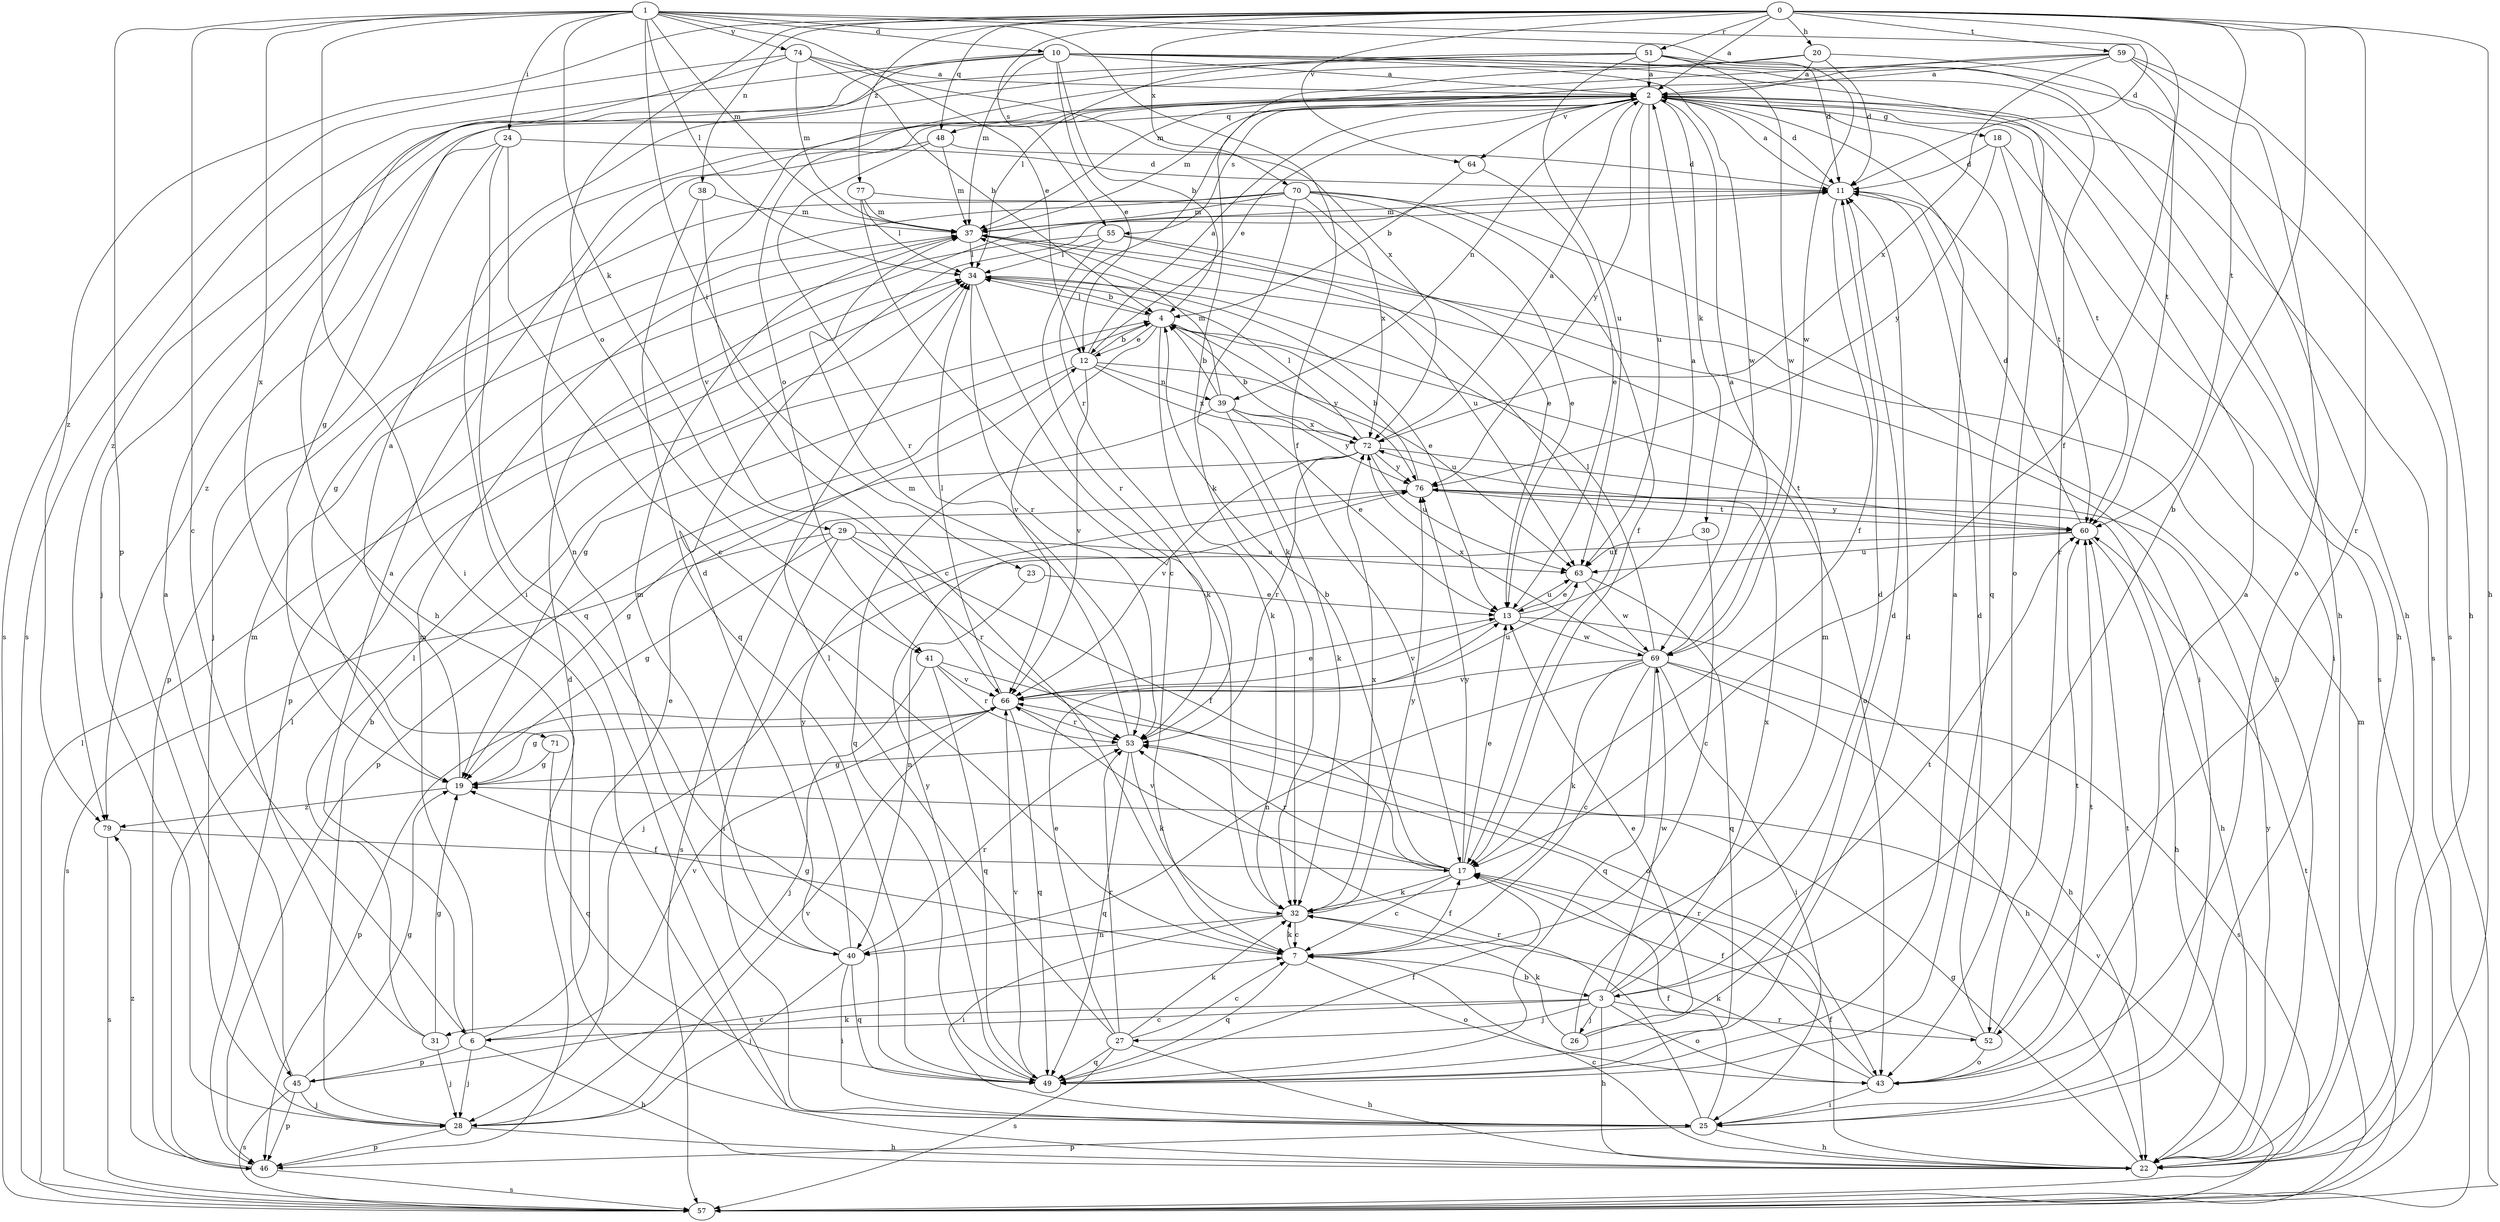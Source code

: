 strict digraph  {
0;
1;
2;
3;
4;
6;
7;
10;
11;
12;
13;
17;
18;
19;
20;
22;
23;
24;
25;
26;
27;
28;
29;
30;
31;
32;
34;
37;
38;
39;
40;
41;
43;
45;
46;
48;
49;
51;
52;
53;
55;
57;
59;
60;
63;
64;
66;
69;
70;
71;
72;
74;
76;
77;
79;
0 -> 2  [label=a];
0 -> 3  [label=b];
0 -> 17  [label=f];
0 -> 20  [label=h];
0 -> 22  [label=h];
0 -> 38  [label=n];
0 -> 41  [label=o];
0 -> 48  [label=q];
0 -> 51  [label=r];
0 -> 52  [label=r];
0 -> 55  [label=s];
0 -> 59  [label=t];
0 -> 60  [label=t];
0 -> 64  [label=v];
0 -> 70  [label=x];
0 -> 77  [label=z];
0 -> 79  [label=z];
1 -> 6  [label=c];
1 -> 10  [label=d];
1 -> 11  [label=d];
1 -> 12  [label=e];
1 -> 17  [label=f];
1 -> 23  [label=i];
1 -> 24  [label=i];
1 -> 25  [label=i];
1 -> 29  [label=k];
1 -> 34  [label=l];
1 -> 37  [label=m];
1 -> 45  [label=p];
1 -> 69  [label=w];
1 -> 71  [label=x];
1 -> 74  [label=y];
2 -> 11  [label=d];
2 -> 12  [label=e];
2 -> 18  [label=g];
2 -> 22  [label=h];
2 -> 30  [label=k];
2 -> 37  [label=m];
2 -> 39  [label=n];
2 -> 41  [label=o];
2 -> 48  [label=q];
2 -> 49  [label=q];
2 -> 55  [label=s];
2 -> 57  [label=s];
2 -> 60  [label=t];
2 -> 63  [label=u];
2 -> 64  [label=v];
2 -> 76  [label=y];
3 -> 6  [label=c];
3 -> 11  [label=d];
3 -> 22  [label=h];
3 -> 26  [label=j];
3 -> 27  [label=j];
3 -> 31  [label=k];
3 -> 43  [label=o];
3 -> 52  [label=r];
3 -> 60  [label=t];
3 -> 69  [label=w];
3 -> 72  [label=x];
4 -> 12  [label=e];
4 -> 19  [label=g];
4 -> 32  [label=k];
4 -> 34  [label=l];
4 -> 43  [label=o];
4 -> 66  [label=v];
4 -> 76  [label=y];
6 -> 2  [label=a];
6 -> 12  [label=e];
6 -> 22  [label=h];
6 -> 28  [label=j];
6 -> 37  [label=m];
6 -> 45  [label=p];
6 -> 66  [label=v];
7 -> 3  [label=b];
7 -> 17  [label=f];
7 -> 19  [label=g];
7 -> 32  [label=k];
7 -> 43  [label=o];
7 -> 49  [label=q];
10 -> 2  [label=a];
10 -> 4  [label=b];
10 -> 12  [label=e];
10 -> 22  [label=h];
10 -> 25  [label=i];
10 -> 28  [label=j];
10 -> 37  [label=m];
10 -> 43  [label=o];
10 -> 52  [label=r];
10 -> 57  [label=s];
10 -> 69  [label=w];
11 -> 2  [label=a];
11 -> 17  [label=f];
11 -> 25  [label=i];
11 -> 37  [label=m];
12 -> 2  [label=a];
12 -> 4  [label=b];
12 -> 39  [label=n];
12 -> 46  [label=p];
12 -> 63  [label=u];
12 -> 66  [label=v];
12 -> 72  [label=x];
13 -> 2  [label=a];
13 -> 22  [label=h];
13 -> 63  [label=u];
13 -> 66  [label=v];
13 -> 69  [label=w];
17 -> 4  [label=b];
17 -> 7  [label=c];
17 -> 13  [label=e];
17 -> 32  [label=k];
17 -> 53  [label=r];
17 -> 66  [label=v];
17 -> 76  [label=y];
18 -> 11  [label=d];
18 -> 57  [label=s];
18 -> 60  [label=t];
18 -> 76  [label=y];
19 -> 2  [label=a];
19 -> 79  [label=z];
20 -> 2  [label=a];
20 -> 11  [label=d];
20 -> 22  [label=h];
20 -> 32  [label=k];
20 -> 66  [label=v];
22 -> 7  [label=c];
22 -> 17  [label=f];
22 -> 19  [label=g];
22 -> 76  [label=y];
23 -> 13  [label=e];
23 -> 40  [label=n];
24 -> 7  [label=c];
24 -> 11  [label=d];
24 -> 28  [label=j];
24 -> 49  [label=q];
24 -> 79  [label=z];
25 -> 17  [label=f];
25 -> 22  [label=h];
25 -> 46  [label=p];
25 -> 53  [label=r];
25 -> 60  [label=t];
26 -> 11  [label=d];
26 -> 13  [label=e];
26 -> 32  [label=k];
26 -> 37  [label=m];
27 -> 7  [label=c];
27 -> 13  [label=e];
27 -> 22  [label=h];
27 -> 32  [label=k];
27 -> 34  [label=l];
27 -> 49  [label=q];
27 -> 53  [label=r];
27 -> 57  [label=s];
28 -> 4  [label=b];
28 -> 22  [label=h];
28 -> 46  [label=p];
28 -> 66  [label=v];
29 -> 17  [label=f];
29 -> 19  [label=g];
29 -> 25  [label=i];
29 -> 53  [label=r];
29 -> 57  [label=s];
29 -> 63  [label=u];
30 -> 7  [label=c];
30 -> 63  [label=u];
31 -> 19  [label=g];
31 -> 28  [label=j];
31 -> 34  [label=l];
31 -> 37  [label=m];
32 -> 7  [label=c];
32 -> 25  [label=i];
32 -> 40  [label=n];
32 -> 72  [label=x];
32 -> 76  [label=y];
34 -> 4  [label=b];
34 -> 13  [label=e];
34 -> 32  [label=k];
34 -> 53  [label=r];
37 -> 34  [label=l];
37 -> 63  [label=u];
38 -> 7  [label=c];
38 -> 37  [label=m];
38 -> 49  [label=q];
39 -> 4  [label=b];
39 -> 13  [label=e];
39 -> 32  [label=k];
39 -> 37  [label=m];
39 -> 49  [label=q];
39 -> 72  [label=x];
39 -> 76  [label=y];
40 -> 11  [label=d];
40 -> 25  [label=i];
40 -> 28  [label=j];
40 -> 37  [label=m];
40 -> 49  [label=q];
40 -> 53  [label=r];
40 -> 76  [label=y];
41 -> 28  [label=j];
41 -> 43  [label=o];
41 -> 49  [label=q];
41 -> 53  [label=r];
41 -> 66  [label=v];
43 -> 2  [label=a];
43 -> 25  [label=i];
43 -> 32  [label=k];
43 -> 53  [label=r];
43 -> 60  [label=t];
45 -> 2  [label=a];
45 -> 7  [label=c];
45 -> 19  [label=g];
45 -> 28  [label=j];
45 -> 46  [label=p];
45 -> 57  [label=s];
46 -> 11  [label=d];
46 -> 34  [label=l];
46 -> 57  [label=s];
46 -> 79  [label=z];
48 -> 11  [label=d];
48 -> 37  [label=m];
48 -> 40  [label=n];
48 -> 53  [label=r];
49 -> 2  [label=a];
49 -> 11  [label=d];
49 -> 17  [label=f];
49 -> 66  [label=v];
49 -> 76  [label=y];
51 -> 2  [label=a];
51 -> 11  [label=d];
51 -> 19  [label=g];
51 -> 34  [label=l];
51 -> 57  [label=s];
51 -> 63  [label=u];
51 -> 69  [label=w];
51 -> 79  [label=z];
52 -> 11  [label=d];
52 -> 17  [label=f];
52 -> 43  [label=o];
52 -> 60  [label=t];
53 -> 19  [label=g];
53 -> 32  [label=k];
53 -> 37  [label=m];
53 -> 49  [label=q];
55 -> 17  [label=f];
55 -> 25  [label=i];
55 -> 34  [label=l];
55 -> 46  [label=p];
55 -> 53  [label=r];
57 -> 34  [label=l];
57 -> 37  [label=m];
57 -> 60  [label=t];
57 -> 66  [label=v];
59 -> 2  [label=a];
59 -> 22  [label=h];
59 -> 37  [label=m];
59 -> 43  [label=o];
59 -> 53  [label=r];
59 -> 60  [label=t];
59 -> 72  [label=x];
60 -> 11  [label=d];
60 -> 22  [label=h];
60 -> 28  [label=j];
60 -> 63  [label=u];
60 -> 76  [label=y];
63 -> 13  [label=e];
63 -> 49  [label=q];
63 -> 69  [label=w];
64 -> 4  [label=b];
64 -> 13  [label=e];
66 -> 13  [label=e];
66 -> 19  [label=g];
66 -> 34  [label=l];
66 -> 46  [label=p];
66 -> 49  [label=q];
66 -> 53  [label=r];
66 -> 63  [label=u];
69 -> 2  [label=a];
69 -> 7  [label=c];
69 -> 22  [label=h];
69 -> 25  [label=i];
69 -> 32  [label=k];
69 -> 34  [label=l];
69 -> 40  [label=n];
69 -> 49  [label=q];
69 -> 57  [label=s];
69 -> 66  [label=v];
69 -> 72  [label=x];
70 -> 13  [label=e];
70 -> 17  [label=f];
70 -> 19  [label=g];
70 -> 22  [label=h];
70 -> 32  [label=k];
70 -> 37  [label=m];
70 -> 46  [label=p];
70 -> 72  [label=x];
71 -> 19  [label=g];
71 -> 49  [label=q];
72 -> 2  [label=a];
72 -> 4  [label=b];
72 -> 19  [label=g];
72 -> 34  [label=l];
72 -> 53  [label=r];
72 -> 60  [label=t];
72 -> 63  [label=u];
72 -> 66  [label=v];
72 -> 76  [label=y];
74 -> 2  [label=a];
74 -> 4  [label=b];
74 -> 22  [label=h];
74 -> 37  [label=m];
74 -> 57  [label=s];
74 -> 72  [label=x];
76 -> 4  [label=b];
76 -> 22  [label=h];
76 -> 57  [label=s];
76 -> 60  [label=t];
77 -> 7  [label=c];
77 -> 13  [label=e];
77 -> 34  [label=l];
77 -> 37  [label=m];
79 -> 17  [label=f];
79 -> 57  [label=s];
}
